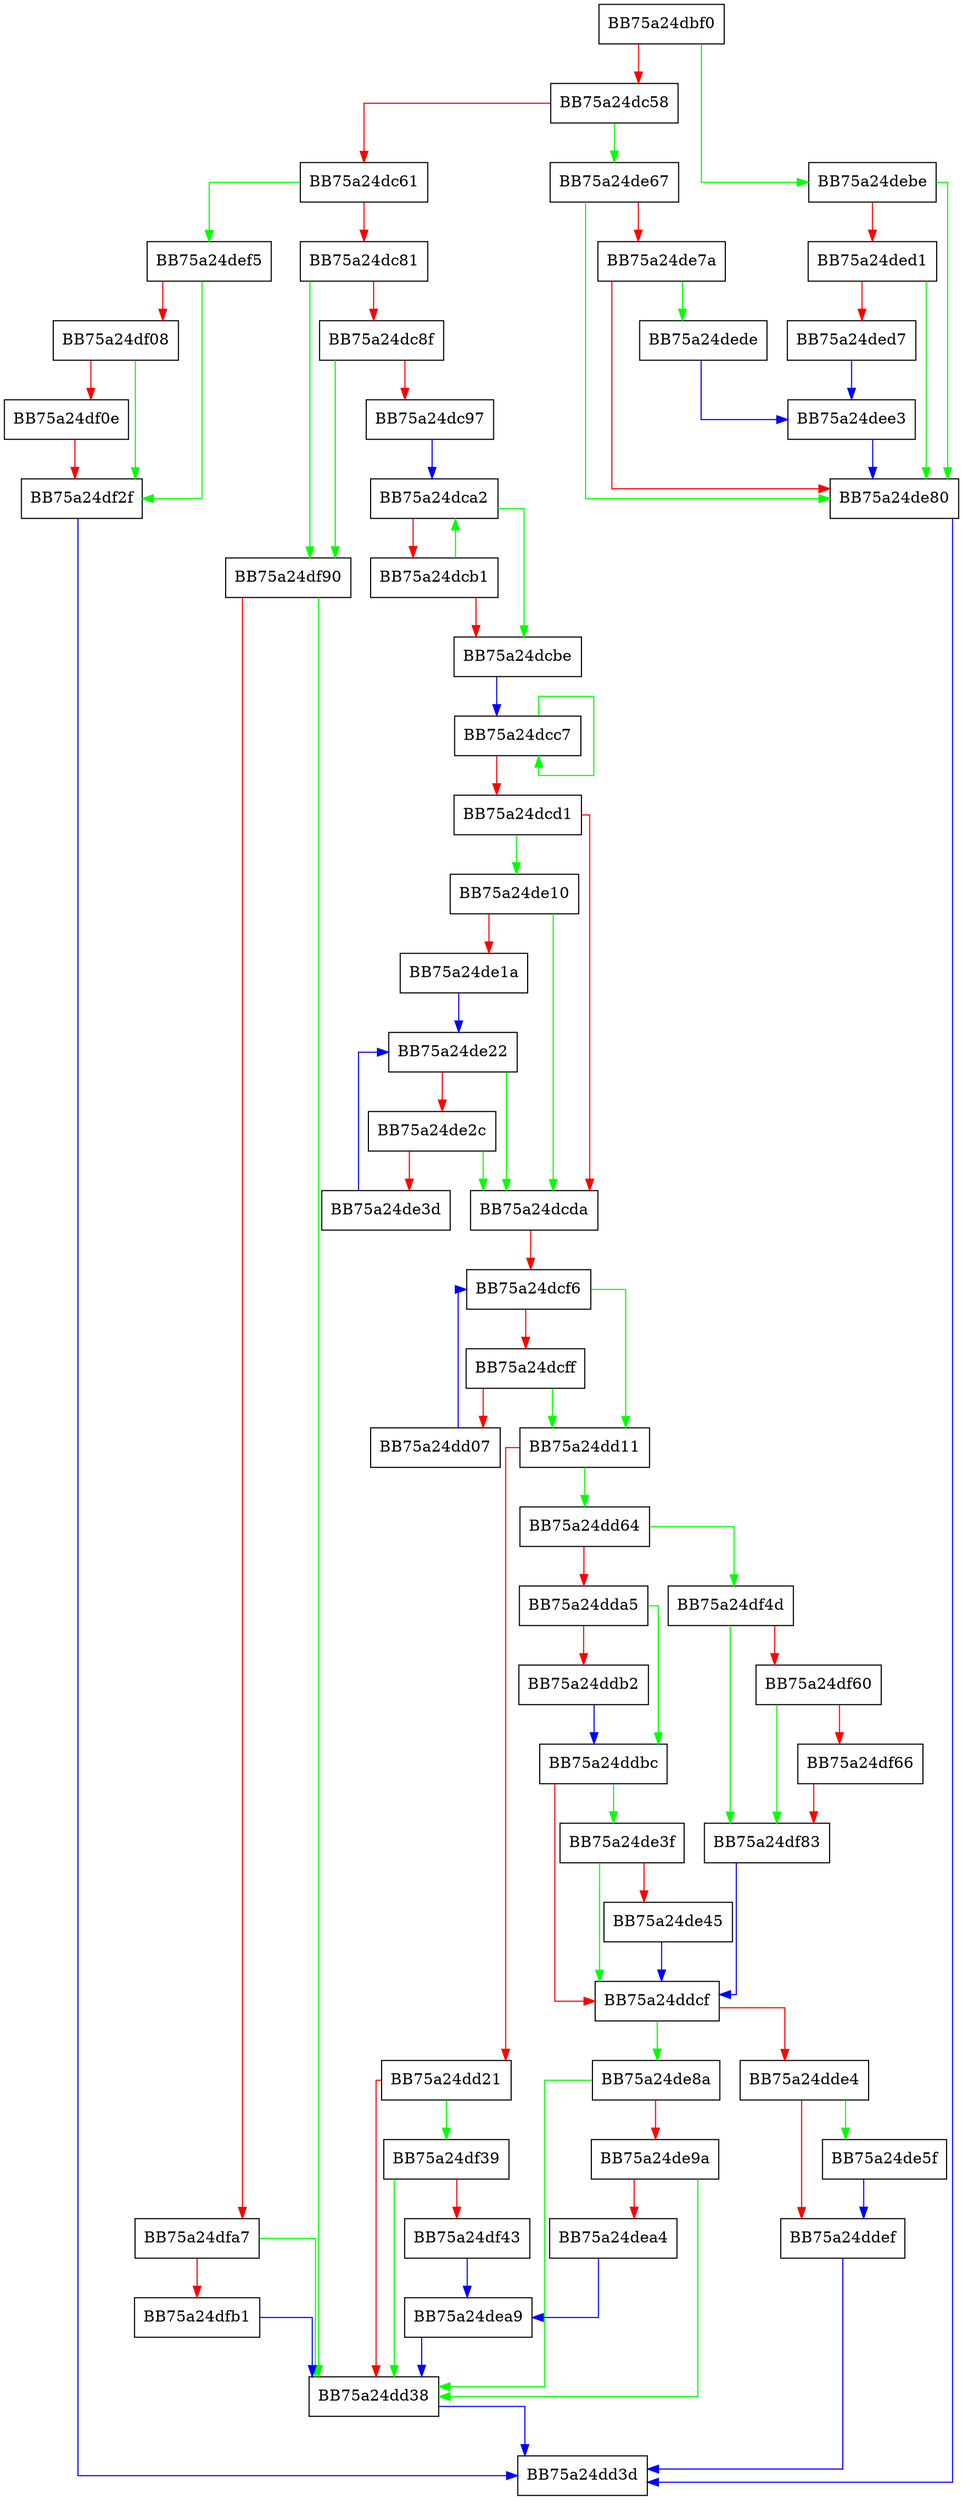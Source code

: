digraph FindNext {
  node [shape="box"];
  graph [splines=ortho];
  BB75a24dbf0 -> BB75a24debe [color="green"];
  BB75a24dbf0 -> BB75a24dc58 [color="red"];
  BB75a24dc58 -> BB75a24de67 [color="green"];
  BB75a24dc58 -> BB75a24dc61 [color="red"];
  BB75a24dc61 -> BB75a24def5 [color="green"];
  BB75a24dc61 -> BB75a24dc81 [color="red"];
  BB75a24dc81 -> BB75a24df90 [color="green"];
  BB75a24dc81 -> BB75a24dc8f [color="red"];
  BB75a24dc8f -> BB75a24df90 [color="green"];
  BB75a24dc8f -> BB75a24dc97 [color="red"];
  BB75a24dc97 -> BB75a24dca2 [color="blue"];
  BB75a24dca2 -> BB75a24dcbe [color="green"];
  BB75a24dca2 -> BB75a24dcb1 [color="red"];
  BB75a24dcb1 -> BB75a24dca2 [color="green"];
  BB75a24dcb1 -> BB75a24dcbe [color="red"];
  BB75a24dcbe -> BB75a24dcc7 [color="blue"];
  BB75a24dcc7 -> BB75a24dcc7 [color="green"];
  BB75a24dcc7 -> BB75a24dcd1 [color="red"];
  BB75a24dcd1 -> BB75a24de10 [color="green"];
  BB75a24dcd1 -> BB75a24dcda [color="red"];
  BB75a24dcda -> BB75a24dcf6 [color="red"];
  BB75a24dcf6 -> BB75a24dd11 [color="green"];
  BB75a24dcf6 -> BB75a24dcff [color="red"];
  BB75a24dcff -> BB75a24dd11 [color="green"];
  BB75a24dcff -> BB75a24dd07 [color="red"];
  BB75a24dd07 -> BB75a24dcf6 [color="blue"];
  BB75a24dd11 -> BB75a24dd64 [color="green"];
  BB75a24dd11 -> BB75a24dd21 [color="red"];
  BB75a24dd21 -> BB75a24df39 [color="green"];
  BB75a24dd21 -> BB75a24dd38 [color="red"];
  BB75a24dd38 -> BB75a24dd3d [color="blue"];
  BB75a24dd64 -> BB75a24df4d [color="green"];
  BB75a24dd64 -> BB75a24dda5 [color="red"];
  BB75a24dda5 -> BB75a24ddbc [color="green"];
  BB75a24dda5 -> BB75a24ddb2 [color="red"];
  BB75a24ddb2 -> BB75a24ddbc [color="blue"];
  BB75a24ddbc -> BB75a24de3f [color="green"];
  BB75a24ddbc -> BB75a24ddcf [color="red"];
  BB75a24ddcf -> BB75a24de8a [color="green"];
  BB75a24ddcf -> BB75a24dde4 [color="red"];
  BB75a24dde4 -> BB75a24de5f [color="green"];
  BB75a24dde4 -> BB75a24ddef [color="red"];
  BB75a24ddef -> BB75a24dd3d [color="blue"];
  BB75a24de10 -> BB75a24dcda [color="green"];
  BB75a24de10 -> BB75a24de1a [color="red"];
  BB75a24de1a -> BB75a24de22 [color="blue"];
  BB75a24de22 -> BB75a24dcda [color="green"];
  BB75a24de22 -> BB75a24de2c [color="red"];
  BB75a24de2c -> BB75a24dcda [color="green"];
  BB75a24de2c -> BB75a24de3d [color="red"];
  BB75a24de3d -> BB75a24de22 [color="blue"];
  BB75a24de3f -> BB75a24ddcf [color="green"];
  BB75a24de3f -> BB75a24de45 [color="red"];
  BB75a24de45 -> BB75a24ddcf [color="blue"];
  BB75a24de5f -> BB75a24ddef [color="blue"];
  BB75a24de67 -> BB75a24de80 [color="green"];
  BB75a24de67 -> BB75a24de7a [color="red"];
  BB75a24de7a -> BB75a24dede [color="green"];
  BB75a24de7a -> BB75a24de80 [color="red"];
  BB75a24de80 -> BB75a24dd3d [color="blue"];
  BB75a24de8a -> BB75a24dd38 [color="green"];
  BB75a24de8a -> BB75a24de9a [color="red"];
  BB75a24de9a -> BB75a24dd38 [color="green"];
  BB75a24de9a -> BB75a24dea4 [color="red"];
  BB75a24dea4 -> BB75a24dea9 [color="blue"];
  BB75a24dea9 -> BB75a24dd38 [color="blue"];
  BB75a24debe -> BB75a24de80 [color="green"];
  BB75a24debe -> BB75a24ded1 [color="red"];
  BB75a24ded1 -> BB75a24de80 [color="green"];
  BB75a24ded1 -> BB75a24ded7 [color="red"];
  BB75a24ded7 -> BB75a24dee3 [color="blue"];
  BB75a24dede -> BB75a24dee3 [color="blue"];
  BB75a24dee3 -> BB75a24de80 [color="blue"];
  BB75a24def5 -> BB75a24df2f [color="green"];
  BB75a24def5 -> BB75a24df08 [color="red"];
  BB75a24df08 -> BB75a24df2f [color="green"];
  BB75a24df08 -> BB75a24df0e [color="red"];
  BB75a24df0e -> BB75a24df2f [color="red"];
  BB75a24df2f -> BB75a24dd3d [color="blue"];
  BB75a24df39 -> BB75a24dd38 [color="green"];
  BB75a24df39 -> BB75a24df43 [color="red"];
  BB75a24df43 -> BB75a24dea9 [color="blue"];
  BB75a24df4d -> BB75a24df83 [color="green"];
  BB75a24df4d -> BB75a24df60 [color="red"];
  BB75a24df60 -> BB75a24df83 [color="green"];
  BB75a24df60 -> BB75a24df66 [color="red"];
  BB75a24df66 -> BB75a24df83 [color="red"];
  BB75a24df83 -> BB75a24ddcf [color="blue"];
  BB75a24df90 -> BB75a24dd38 [color="green"];
  BB75a24df90 -> BB75a24dfa7 [color="red"];
  BB75a24dfa7 -> BB75a24dd38 [color="green"];
  BB75a24dfa7 -> BB75a24dfb1 [color="red"];
  BB75a24dfb1 -> BB75a24dd38 [color="blue"];
}